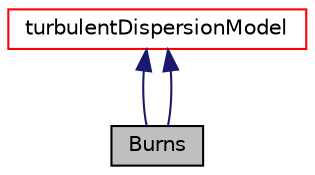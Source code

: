 digraph "Burns"
{
  bgcolor="transparent";
  edge [fontname="Helvetica",fontsize="10",labelfontname="Helvetica",labelfontsize="10"];
  node [fontname="Helvetica",fontsize="10",shape=record];
  Node1 [label="Burns",height=0.2,width=0.4,color="black", fillcolor="grey75", style="filled", fontcolor="black"];
  Node2 -> Node1 [dir="back",color="midnightblue",fontsize="10",style="solid",fontname="Helvetica"];
  Node2 [label="turbulentDispersionModel",height=0.2,width=0.4,color="red",URL="$a02794.html"];
  Node2 -> Node1 [dir="back",color="midnightblue",fontsize="10",style="solid",fontname="Helvetica"];
}
